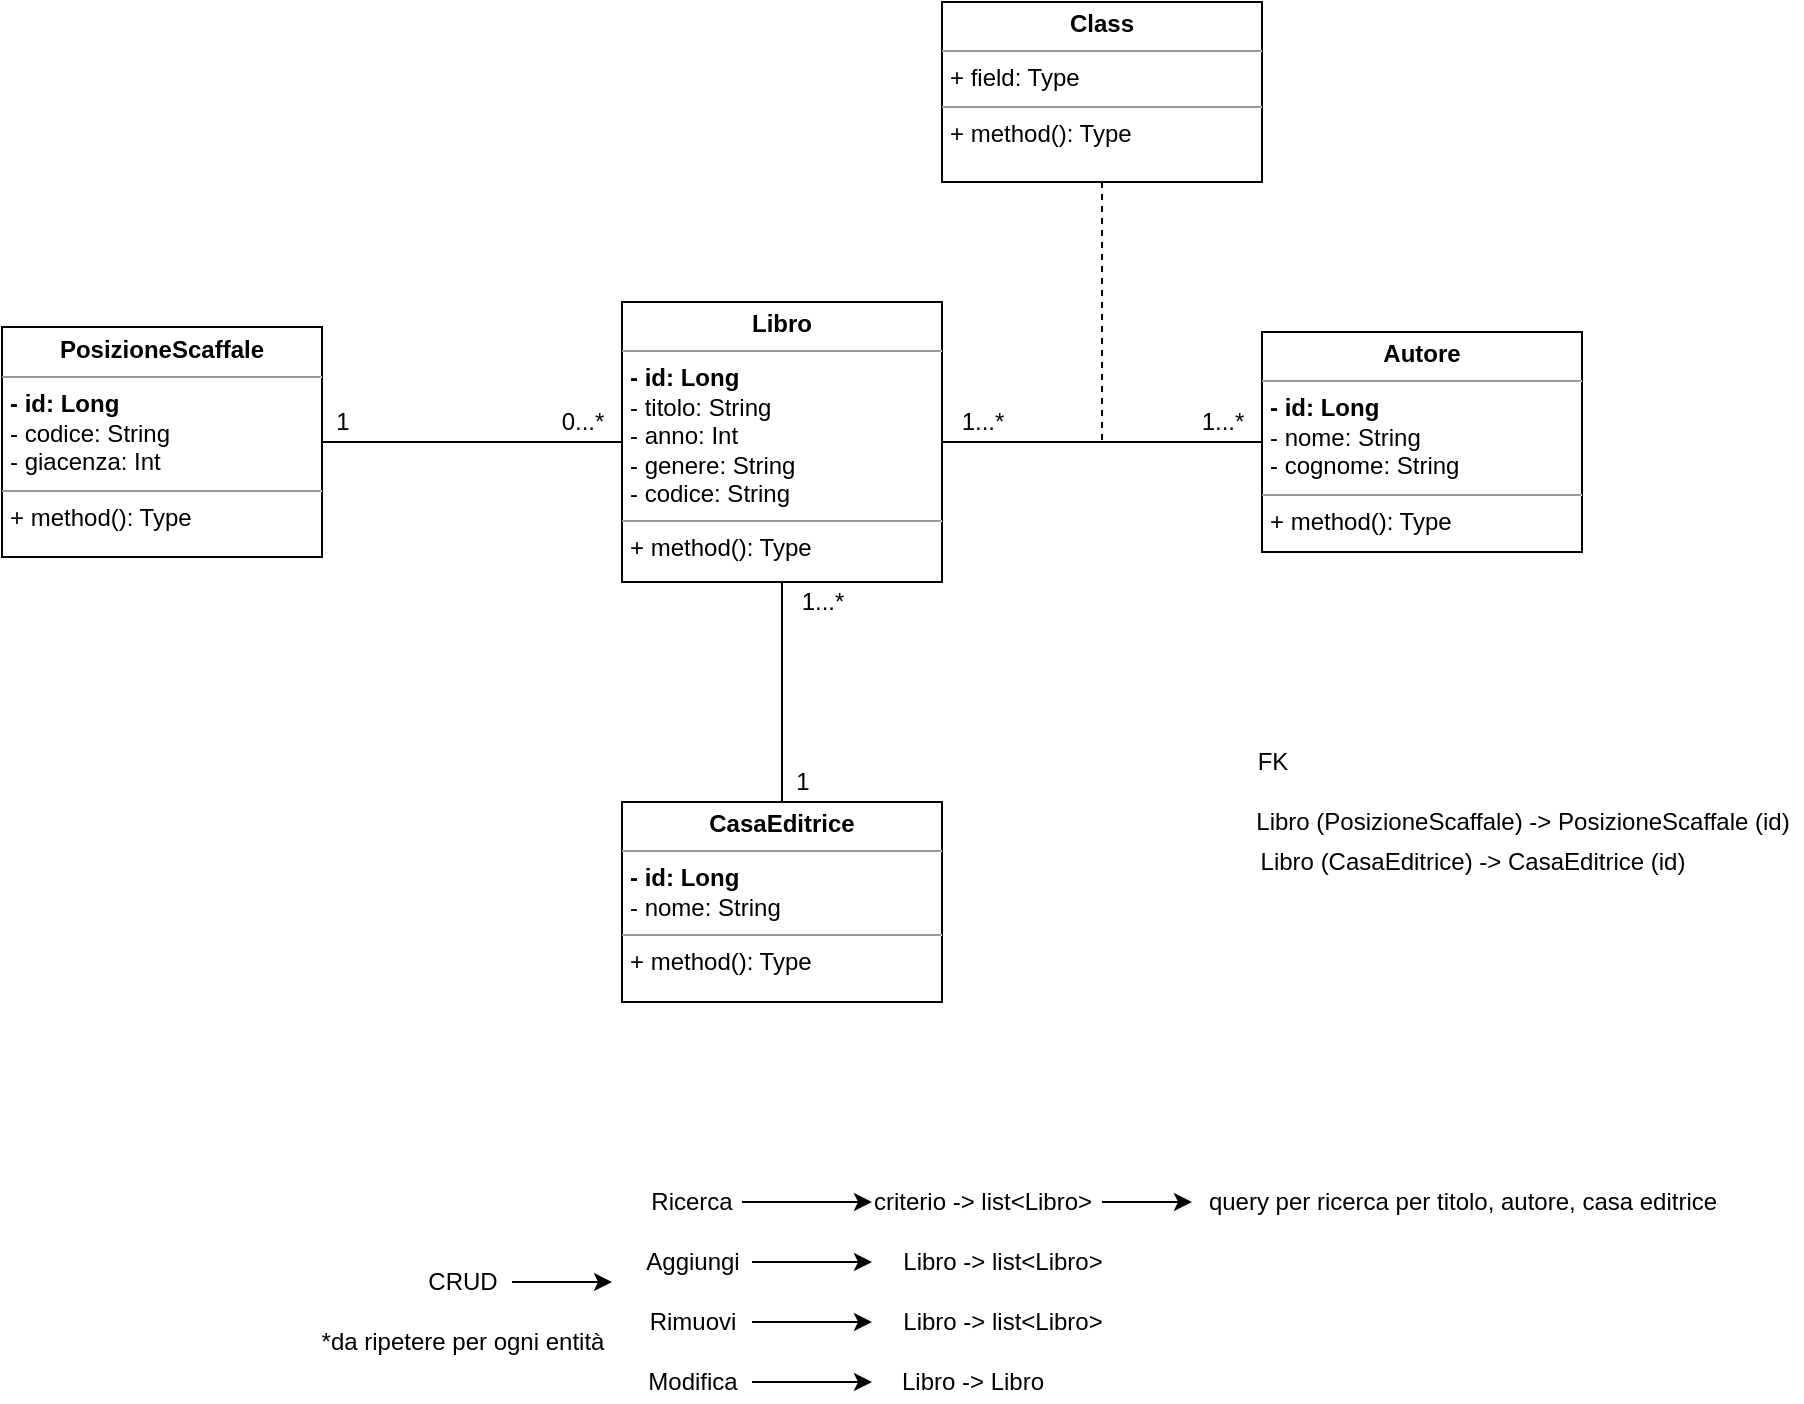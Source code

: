 <mxfile version="14.4.3" type="device"><diagram id="UeClANd1lzL0zLIPSiJ5" name="Pagina-1"><mxGraphModel dx="1438" dy="1007" grid="1" gridSize="10" guides="1" tooltips="1" connect="1" arrows="1" fold="1" page="0" pageScale="1" pageWidth="4000" pageHeight="4000" math="0" shadow="0"><root><mxCell id="0"/><mxCell id="1" parent="0"/><mxCell id="W2iOnLL9TaIl5_CCmt5T-1" value="&lt;p style=&quot;margin: 0px ; margin-top: 4px ; text-align: center&quot;&gt;&lt;b&gt;CasaEditrice&lt;/b&gt;&lt;/p&gt;&lt;hr size=&quot;1&quot;&gt;&lt;p style=&quot;margin: 0px ; margin-left: 4px&quot;&gt;&lt;b&gt;- id: Long&lt;/b&gt;&lt;/p&gt;&lt;p style=&quot;margin: 0px ; margin-left: 4px&quot;&gt;- nome: String&lt;/p&gt;&lt;hr size=&quot;1&quot;&gt;&lt;p style=&quot;margin: 0px ; margin-left: 4px&quot;&gt;+ method(): Type&lt;/p&gt;" style="verticalAlign=top;align=left;overflow=fill;fontSize=12;fontFamily=Helvetica;html=1;" vertex="1" parent="1"><mxGeometry x="90" y="280" width="160" height="100" as="geometry"/></mxCell><mxCell id="W2iOnLL9TaIl5_CCmt5T-7" style="edgeStyle=orthogonalEdgeStyle;rounded=0;orthogonalLoop=1;jettySize=auto;html=1;entryX=0.5;entryY=0;entryDx=0;entryDy=0;endArrow=none;endFill=0;" edge="1" parent="1" source="W2iOnLL9TaIl5_CCmt5T-2" target="W2iOnLL9TaIl5_CCmt5T-1"><mxGeometry relative="1" as="geometry"/></mxCell><mxCell id="W2iOnLL9TaIl5_CCmt5T-10" style="edgeStyle=orthogonalEdgeStyle;rounded=0;orthogonalLoop=1;jettySize=auto;html=1;endArrow=none;endFill=0;entryX=0;entryY=0.5;entryDx=0;entryDy=0;" edge="1" parent="1" source="W2iOnLL9TaIl5_CCmt5T-2" target="W2iOnLL9TaIl5_CCmt5T-3"><mxGeometry relative="1" as="geometry"><mxPoint x="390" y="100" as="targetPoint"/></mxGeometry></mxCell><mxCell id="W2iOnLL9TaIl5_CCmt5T-2" value="&lt;p style=&quot;margin: 0px ; margin-top: 4px ; text-align: center&quot;&gt;&lt;b&gt;Libro&lt;/b&gt;&lt;/p&gt;&lt;hr size=&quot;1&quot;&gt;&lt;p style=&quot;margin: 0px ; margin-left: 4px&quot;&gt;&lt;b&gt;- id: Long&lt;/b&gt;&lt;/p&gt;&lt;p style=&quot;margin: 0px ; margin-left: 4px&quot;&gt;- titolo: String&lt;/p&gt;&lt;p style=&quot;margin: 0px ; margin-left: 4px&quot;&gt;- anno: Int&lt;/p&gt;&lt;p style=&quot;margin: 0px ; margin-left: 4px&quot;&gt;- genere: String&amp;nbsp;&lt;/p&gt;&lt;p style=&quot;margin: 0px ; margin-left: 4px&quot;&gt;- codice: String&lt;/p&gt;&lt;hr size=&quot;1&quot;&gt;&lt;p style=&quot;margin: 0px ; margin-left: 4px&quot;&gt;+ method(): Type&lt;/p&gt;" style="verticalAlign=top;align=left;overflow=fill;fontSize=12;fontFamily=Helvetica;html=1;" vertex="1" parent="1"><mxGeometry x="90" y="30" width="160" height="140" as="geometry"/></mxCell><mxCell id="W2iOnLL9TaIl5_CCmt5T-3" value="&lt;p style=&quot;margin: 0px ; margin-top: 4px ; text-align: center&quot;&gt;&lt;b&gt;Autore&lt;/b&gt;&lt;/p&gt;&lt;hr size=&quot;1&quot;&gt;&lt;p style=&quot;margin: 0px ; margin-left: 4px&quot;&gt;&lt;b&gt;- id: Long&lt;/b&gt;&lt;/p&gt;&lt;p style=&quot;margin: 0px ; margin-left: 4px&quot;&gt;- nome: String&lt;/p&gt;&lt;p style=&quot;margin: 0px ; margin-left: 4px&quot;&gt;- cognome: String&lt;/p&gt;&lt;hr size=&quot;1&quot;&gt;&lt;p style=&quot;margin: 0px ; margin-left: 4px&quot;&gt;+ method(): Type&lt;/p&gt;" style="verticalAlign=top;align=left;overflow=fill;fontSize=12;fontFamily=Helvetica;html=1;" vertex="1" parent="1"><mxGeometry x="410" y="45" width="160" height="110" as="geometry"/></mxCell><mxCell id="W2iOnLL9TaIl5_CCmt5T-5" value="1...*" style="text;html=1;align=center;verticalAlign=middle;resizable=0;points=[];autosize=1;" vertex="1" parent="1"><mxGeometry x="370" y="80" width="40" height="20" as="geometry"/></mxCell><mxCell id="W2iOnLL9TaIl5_CCmt5T-6" value="1...*" style="text;html=1;align=center;verticalAlign=middle;resizable=0;points=[];autosize=1;" vertex="1" parent="1"><mxGeometry x="250" y="80" width="40" height="20" as="geometry"/></mxCell><mxCell id="W2iOnLL9TaIl5_CCmt5T-8" value="1" style="text;html=1;align=center;verticalAlign=middle;resizable=0;points=[];autosize=1;" vertex="1" parent="1"><mxGeometry x="170" y="260" width="20" height="20" as="geometry"/></mxCell><mxCell id="W2iOnLL9TaIl5_CCmt5T-9" value="1...*" style="text;html=1;align=center;verticalAlign=middle;resizable=0;points=[];autosize=1;" vertex="1" parent="1"><mxGeometry x="170" y="170" width="40" height="20" as="geometry"/></mxCell><mxCell id="W2iOnLL9TaIl5_CCmt5T-12" style="edgeStyle=orthogonalEdgeStyle;rounded=0;orthogonalLoop=1;jettySize=auto;html=1;entryX=0;entryY=0.5;entryDx=0;entryDy=0;endArrow=none;endFill=0;" edge="1" parent="1" source="W2iOnLL9TaIl5_CCmt5T-11" target="W2iOnLL9TaIl5_CCmt5T-2"><mxGeometry relative="1" as="geometry"/></mxCell><mxCell id="W2iOnLL9TaIl5_CCmt5T-11" value="&lt;p style=&quot;margin: 0px ; margin-top: 4px ; text-align: center&quot;&gt;&lt;b&gt;PosizioneScaffale&lt;/b&gt;&lt;/p&gt;&lt;hr size=&quot;1&quot;&gt;&lt;p style=&quot;margin: 0px ; margin-left: 4px&quot;&gt;&lt;b&gt;- id: Long&lt;/b&gt;&lt;/p&gt;&lt;p style=&quot;margin: 0px ; margin-left: 4px&quot;&gt;- codice: String&lt;/p&gt;&lt;p style=&quot;margin: 0px ; margin-left: 4px&quot;&gt;- giacenza: Int&lt;/p&gt;&lt;hr size=&quot;1&quot;&gt;&lt;p style=&quot;margin: 0px ; margin-left: 4px&quot;&gt;+ method(): Type&lt;/p&gt;" style="verticalAlign=top;align=left;overflow=fill;fontSize=12;fontFamily=Helvetica;html=1;" vertex="1" parent="1"><mxGeometry x="-220" y="42.5" width="160" height="115" as="geometry"/></mxCell><mxCell id="W2iOnLL9TaIl5_CCmt5T-13" value="1" style="text;html=1;align=center;verticalAlign=middle;resizable=0;points=[];autosize=1;" vertex="1" parent="1"><mxGeometry x="-60" y="80" width="20" height="20" as="geometry"/></mxCell><mxCell id="W2iOnLL9TaIl5_CCmt5T-14" value="0...*" style="text;html=1;align=center;verticalAlign=middle;resizable=0;points=[];autosize=1;" vertex="1" parent="1"><mxGeometry x="50" y="80" width="40" height="20" as="geometry"/></mxCell><mxCell id="W2iOnLL9TaIl5_CCmt5T-16" value="FK" style="text;html=1;align=center;verticalAlign=middle;resizable=0;points=[];autosize=1;" vertex="1" parent="1"><mxGeometry x="400" y="250" width="30" height="20" as="geometry"/></mxCell><mxCell id="W2iOnLL9TaIl5_CCmt5T-18" value="Libro (PosizioneScaffale) -&amp;gt; PosizioneScaffale (id)" style="text;html=1;align=center;verticalAlign=middle;resizable=0;points=[];autosize=1;" vertex="1" parent="1"><mxGeometry x="400" y="280" width="280" height="20" as="geometry"/></mxCell><mxCell id="W2iOnLL9TaIl5_CCmt5T-19" value="Libro (CasaEditrice) -&amp;gt; CasaEditrice (id)" style="text;html=1;align=center;verticalAlign=middle;resizable=0;points=[];autosize=1;" vertex="1" parent="1"><mxGeometry x="400" y="300" width="230" height="20" as="geometry"/></mxCell><mxCell id="W2iOnLL9TaIl5_CCmt5T-35" style="edgeStyle=orthogonalEdgeStyle;rounded=0;orthogonalLoop=1;jettySize=auto;html=1;endArrow=classic;endFill=1;" edge="1" parent="1"><mxGeometry relative="1" as="geometry"><mxPoint x="215" y="480" as="targetPoint"/><mxPoint x="150" y="480" as="sourcePoint"/></mxGeometry></mxCell><mxCell id="W2iOnLL9TaIl5_CCmt5T-24" value="Ricerca" style="text;html=1;strokeColor=none;fillColor=none;align=center;verticalAlign=middle;whiteSpace=wrap;rounded=0;" vertex="1" parent="1"><mxGeometry x="105" y="470" width="40" height="20" as="geometry"/></mxCell><mxCell id="W2iOnLL9TaIl5_CCmt5T-37" style="edgeStyle=orthogonalEdgeStyle;rounded=0;orthogonalLoop=1;jettySize=auto;html=1;endArrow=classic;endFill=1;" edge="1" parent="1" source="W2iOnLL9TaIl5_CCmt5T-27"><mxGeometry relative="1" as="geometry"><mxPoint x="215" y="540" as="targetPoint"/></mxGeometry></mxCell><mxCell id="W2iOnLL9TaIl5_CCmt5T-27" value="Rimuovi" style="text;html=1;align=center;verticalAlign=middle;resizable=0;points=[];autosize=1;" vertex="1" parent="1"><mxGeometry x="95" y="530" width="60" height="20" as="geometry"/></mxCell><mxCell id="W2iOnLL9TaIl5_CCmt5T-36" style="edgeStyle=orthogonalEdgeStyle;rounded=0;orthogonalLoop=1;jettySize=auto;html=1;endArrow=classic;endFill=1;" edge="1" parent="1" source="W2iOnLL9TaIl5_CCmt5T-28"><mxGeometry relative="1" as="geometry"><mxPoint x="215" y="510" as="targetPoint"/></mxGeometry></mxCell><mxCell id="W2iOnLL9TaIl5_CCmt5T-28" value="Aggiungi" style="text;html=1;align=center;verticalAlign=middle;resizable=0;points=[];autosize=1;" vertex="1" parent="1"><mxGeometry x="95" y="500" width="60" height="20" as="geometry"/></mxCell><mxCell id="W2iOnLL9TaIl5_CCmt5T-38" style="edgeStyle=orthogonalEdgeStyle;rounded=0;orthogonalLoop=1;jettySize=auto;html=1;endArrow=classic;endFill=1;" edge="1" parent="1" source="W2iOnLL9TaIl5_CCmt5T-29"><mxGeometry relative="1" as="geometry"><mxPoint x="215" y="570" as="targetPoint"/></mxGeometry></mxCell><mxCell id="W2iOnLL9TaIl5_CCmt5T-29" value="Modifica" style="text;html=1;align=center;verticalAlign=middle;resizable=0;points=[];autosize=1;" vertex="1" parent="1"><mxGeometry x="95" y="560" width="60" height="20" as="geometry"/></mxCell><mxCell id="W2iOnLL9TaIl5_CCmt5T-31" style="edgeStyle=orthogonalEdgeStyle;rounded=0;orthogonalLoop=1;jettySize=auto;html=1;endArrow=classic;endFill=1;" edge="1" parent="1" source="W2iOnLL9TaIl5_CCmt5T-30"><mxGeometry relative="1" as="geometry"><mxPoint x="85" y="520" as="targetPoint"/></mxGeometry></mxCell><mxCell id="W2iOnLL9TaIl5_CCmt5T-30" value="CRUD" style="text;html=1;align=center;verticalAlign=middle;resizable=0;points=[];autosize=1;" vertex="1" parent="1"><mxGeometry x="-15" y="510" width="50" height="20" as="geometry"/></mxCell><mxCell id="W2iOnLL9TaIl5_CCmt5T-40" style="edgeStyle=orthogonalEdgeStyle;rounded=0;orthogonalLoop=1;jettySize=auto;html=1;endArrow=classic;endFill=1;" edge="1" parent="1" source="W2iOnLL9TaIl5_CCmt5T-39"><mxGeometry relative="1" as="geometry"><mxPoint x="375" y="480" as="targetPoint"/></mxGeometry></mxCell><mxCell id="W2iOnLL9TaIl5_CCmt5T-39" value="criterio -&amp;gt; list&amp;lt;Libro&amp;gt;" style="text;html=1;align=center;verticalAlign=middle;resizable=0;points=[];autosize=1;" vertex="1" parent="1"><mxGeometry x="210" y="470" width="120" height="20" as="geometry"/></mxCell><mxCell id="W2iOnLL9TaIl5_CCmt5T-41" value="query per ricerca per titolo, autore, casa editrice" style="text;html=1;align=center;verticalAlign=middle;resizable=0;points=[];autosize=1;" vertex="1" parent="1"><mxGeometry x="375" y="470" width="270" height="20" as="geometry"/></mxCell><mxCell id="W2iOnLL9TaIl5_CCmt5T-42" value="Libro -&amp;gt; list&amp;lt;Libro&amp;gt;" style="text;html=1;align=center;verticalAlign=middle;resizable=0;points=[];autosize=1;" vertex="1" parent="1"><mxGeometry x="220" y="500" width="120" height="20" as="geometry"/></mxCell><mxCell id="W2iOnLL9TaIl5_CCmt5T-44" value="Libro -&amp;gt; list&amp;lt;Libro&amp;gt;" style="text;html=1;align=center;verticalAlign=middle;resizable=0;points=[];autosize=1;" vertex="1" parent="1"><mxGeometry x="220" y="530" width="120" height="20" as="geometry"/></mxCell><mxCell id="W2iOnLL9TaIl5_CCmt5T-45" value="Libro -&amp;gt; Libro" style="text;html=1;align=center;verticalAlign=middle;resizable=0;points=[];autosize=1;" vertex="1" parent="1"><mxGeometry x="220" y="560" width="90" height="20" as="geometry"/></mxCell><mxCell id="W2iOnLL9TaIl5_CCmt5T-46" value="*da ripetere per ogni entità" style="text;html=1;align=center;verticalAlign=middle;resizable=0;points=[];autosize=1;" vertex="1" parent="1"><mxGeometry x="-70" y="540" width="160" height="20" as="geometry"/></mxCell><mxCell id="W2iOnLL9TaIl5_CCmt5T-53" style="edgeStyle=orthogonalEdgeStyle;rounded=0;orthogonalLoop=1;jettySize=auto;html=1;endArrow=none;endFill=0;dashed=1;" edge="1" parent="1" source="W2iOnLL9TaIl5_CCmt5T-52"><mxGeometry relative="1" as="geometry"><mxPoint x="330" y="100" as="targetPoint"/></mxGeometry></mxCell><mxCell id="W2iOnLL9TaIl5_CCmt5T-52" value="&lt;p style=&quot;margin:0px;margin-top:4px;text-align:center;&quot;&gt;&lt;b&gt;Class&lt;/b&gt;&lt;/p&gt;&lt;hr size=&quot;1&quot;/&gt;&lt;p style=&quot;margin:0px;margin-left:4px;&quot;&gt;+ field: Type&lt;/p&gt;&lt;hr size=&quot;1&quot;/&gt;&lt;p style=&quot;margin:0px;margin-left:4px;&quot;&gt;+ method(): Type&lt;/p&gt;" style="verticalAlign=top;align=left;overflow=fill;fontSize=12;fontFamily=Helvetica;html=1;" vertex="1" parent="1"><mxGeometry x="250" y="-120" width="160" height="90" as="geometry"/></mxCell></root></mxGraphModel></diagram></mxfile>